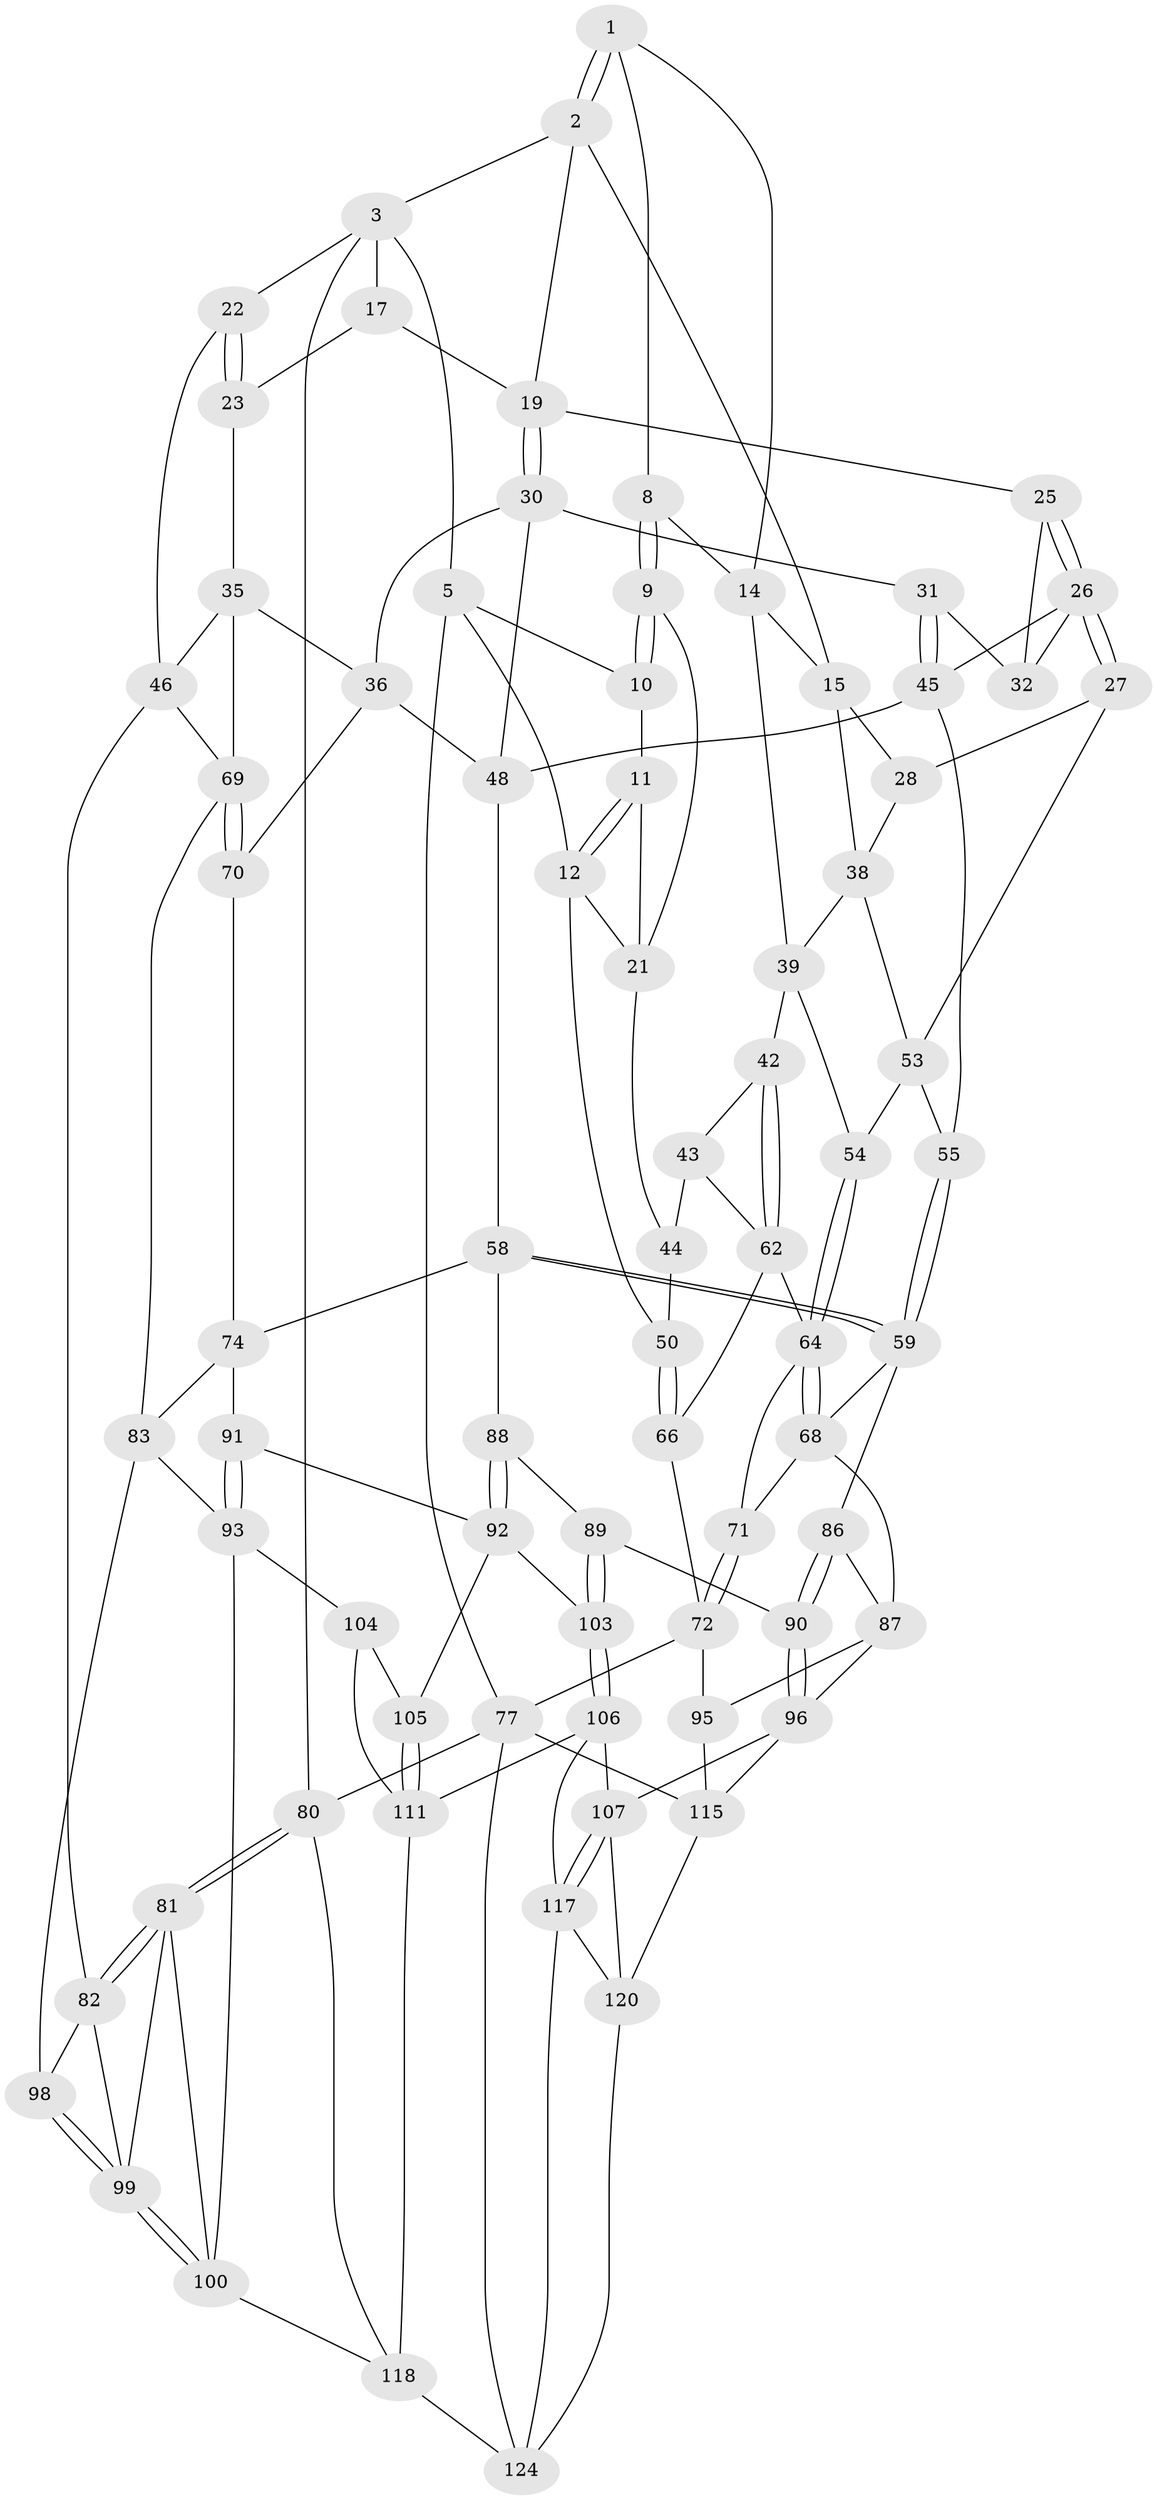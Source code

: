 // original degree distribution, {3: 0.015873015873015872, 5: 0.5396825396825397, 4: 0.23015873015873015, 6: 0.21428571428571427}
// Generated by graph-tools (version 1.1) at 2025/42/03/06/25 10:42:27]
// undirected, 77 vertices, 168 edges
graph export_dot {
graph [start="1"]
  node [color=gray90,style=filled];
  1 [pos="+0.27798521682200383+0",super="+7"];
  2 [pos="+0.6431619509567875+0",super="+16"];
  3 [pos="+0.8837477600829788+0",super="+4"];
  5 [pos="+0+0",super="+6"];
  8 [pos="+0.19936819971486008+0.1534226334267247"];
  9 [pos="+0.19213417903408042+0.1525859889574822"];
  10 [pos="+0.10790176287485007+0"];
  11 [pos="+0.06656250885654869+0.09376099087809793"];
  12 [pos="+0+0.10311830843685926",super="+13"];
  14 [pos="+0.3893365705602167+0.12026273389914291",super="+34"];
  15 [pos="+0.41533863816936145+0.138495723735668",super="+29"];
  17 [pos="+0.8649464815281882+0.08833261437192776",super="+18"];
  19 [pos="+0.6966394017101759+0.1065156784178712",super="+20"];
  21 [pos="+0.1320108157614298+0.16566608865130822",super="+40"];
  22 [pos="+1+0.27544690051760495"];
  23 [pos="+0.8963843229297874+0.12529438606380894",super="+24"];
  25 [pos="+0.6115854691585252+0.1334142245205665"];
  26 [pos="+0.4442755010147546+0.21044714388606606",super="+33"];
  27 [pos="+0.4380416300941776+0.20992935731179624"];
  28 [pos="+0.43374256269180134+0.2059631480574766"];
  30 [pos="+0.6721679620016099+0.2417528279093185",super="+37"];
  31 [pos="+0.6120808869722236+0.23524650661564805"];
  32 [pos="+0.6056239969022827+0.16185516596876945"];
  35 [pos="+0.8312333684734451+0.33213236667257356",super="+47"];
  36 [pos="+0.8043456919107494+0.33727238923335723",super="+60"];
  38 [pos="+0.24300753240528575+0.2408329618659074",super="+52"];
  39 [pos="+0.24140186474295308+0.240669298417771",super="+41"];
  42 [pos="+0.16001736614387224+0.3389379234035948"];
  43 [pos="+0.1331620503043889+0.33190073187451313",super="+61"];
  44 [pos="+0.08687396772889104+0.22394172159661638",super="+51"];
  45 [pos="+0.5686288031823392+0.26892593101251383",super="+49"];
  46 [pos="+1+0.30391870619044814",super="+78"];
  48 [pos="+0.6897556681762804+0.3193287388287868",super="+57"];
  50 [pos="+0+0.34441900090390704"];
  53 [pos="+0.32754155414528835+0.3765375469659721",super="+56"];
  54 [pos="+0.2499252014722392+0.38772039755059656"];
  55 [pos="+0.48688948766200374+0.46919186810327973"];
  58 [pos="+0.5270468057487988+0.5167517884344072",super="+76"];
  59 [pos="+0.49147086024659825+0.4868304636077862",super="+67"];
  62 [pos="+0.1165352512343264+0.5067359395972206",super="+63"];
  64 [pos="+0.22297641596807408+0.5187033543688536",super="+65"];
  66 [pos="+0+0.43291952506274467"];
  68 [pos="+0.2644855820329742+0.5483268626599285",super="+85"];
  69 [pos="+0.8263206852694168+0.5717813161914944",super="+79"];
  70 [pos="+0.7793543674868971+0.5590295142433247"];
  71 [pos="+0.030601390771517887+0.6587260680134621"];
  72 [pos="+0+0.7345264516384935",super="+73"];
  74 [pos="+0.6954816008047773+0.6073551598691624",super="+75"];
  77 [pos="+0+1",super="+123"];
  80 [pos="+1+1"];
  81 [pos="+1+1",super="+113"];
  82 [pos="+1+0.7126966892303226",super="+97"];
  83 [pos="+0.8330301331776375+0.6329181662943066",super="+84"];
  86 [pos="+0.32276074683218264+0.6193228915063574"];
  87 [pos="+0.23066416757736283+0.6936232163825197",super="+94"];
  88 [pos="+0.45236984463054786+0.6956850191446955"];
  89 [pos="+0.43902384751536255+0.7105816465521817"];
  90 [pos="+0.36296411642761434+0.7416459377109159"];
  91 [pos="+0.6236184489331201+0.721050544938721"];
  92 [pos="+0.5915698638762181+0.738812939775955",super="+102"];
  93 [pos="+0.674312775830588+0.7406844804387338",super="+101"];
  95 [pos="+0.10897118464728316+0.8095025915509503"];
  96 [pos="+0.35039460437961767+0.7648766387156748",super="+109"];
  98 [pos="+0.8543975810939315+0.673310405587402"];
  99 [pos="+0.7946779325379557+0.800643802488188",super="+110"];
  100 [pos="+0.7547886618728872+0.828761456359145",super="+114"];
  103 [pos="+0.5227133575119587+0.8016914870871926"];
  104 [pos="+0.7052377278923413+0.8247159914131177"];
  105 [pos="+0.6255259727808012+0.8935941662184834"];
  106 [pos="+0.5194494093588237+0.8058862461265692",super="+112"];
  107 [pos="+0.4736752398481099+0.849314309809422",super="+108"];
  111 [pos="+0.6205800612435524+0.9028288578582467",super="+119"];
  115 [pos="+0.226120311510154+0.8664623373238372",super="+116"];
  117 [pos="+0.5713297098678815+0.9404984570921905",super="+122"];
  118 [pos="+0.8355365993330963+1",super="+125"];
  120 [pos="+0.3994773376583099+0.8885442057418715",super="+121"];
  124 [pos="+0.3721779880709815+1",super="+126"];
  1 -- 2;
  1 -- 2;
  1 -- 8;
  1 -- 14;
  2 -- 3;
  2 -- 19;
  2 -- 15;
  3 -- 17;
  3 -- 80;
  3 -- 5;
  3 -- 22;
  5 -- 77;
  5 -- 10;
  5 -- 12;
  8 -- 9;
  8 -- 9;
  8 -- 14;
  9 -- 10;
  9 -- 10;
  9 -- 21;
  10 -- 11;
  11 -- 12;
  11 -- 12;
  11 -- 21;
  12 -- 21;
  12 -- 50;
  14 -- 15;
  14 -- 39;
  15 -- 28;
  15 -- 38;
  17 -- 23 [weight=2];
  17 -- 19;
  19 -- 30;
  19 -- 30;
  19 -- 25;
  21 -- 44;
  22 -- 23;
  22 -- 23;
  22 -- 46;
  23 -- 35;
  25 -- 26;
  25 -- 26;
  25 -- 32;
  26 -- 27;
  26 -- 27;
  26 -- 32;
  26 -- 45;
  27 -- 28;
  27 -- 53;
  28 -- 38;
  30 -- 31;
  30 -- 48;
  30 -- 36;
  31 -- 32;
  31 -- 45;
  31 -- 45;
  35 -- 36;
  35 -- 69;
  35 -- 46;
  36 -- 70;
  36 -- 48;
  38 -- 39;
  38 -- 53;
  39 -- 42;
  39 -- 54;
  42 -- 43;
  42 -- 62;
  42 -- 62;
  43 -- 44 [weight=2];
  43 -- 62;
  44 -- 50;
  45 -- 48;
  45 -- 55;
  46 -- 82;
  46 -- 69;
  48 -- 58;
  50 -- 66;
  50 -- 66;
  53 -- 54;
  53 -- 55;
  54 -- 64;
  54 -- 64;
  55 -- 59;
  55 -- 59;
  58 -- 59;
  58 -- 59;
  58 -- 88;
  58 -- 74;
  59 -- 68;
  59 -- 86;
  62 -- 66;
  62 -- 64;
  64 -- 68;
  64 -- 68;
  64 -- 71;
  66 -- 72;
  68 -- 87;
  68 -- 71;
  69 -- 70;
  69 -- 70;
  69 -- 83;
  70 -- 74;
  71 -- 72;
  71 -- 72;
  72 -- 95;
  72 -- 77;
  74 -- 83;
  74 -- 91;
  77 -- 80;
  77 -- 124;
  77 -- 115;
  80 -- 81;
  80 -- 81;
  80 -- 118;
  81 -- 82;
  81 -- 82;
  81 -- 99;
  81 -- 100;
  82 -- 98;
  82 -- 99;
  83 -- 98;
  83 -- 93;
  86 -- 87;
  86 -- 90;
  86 -- 90;
  87 -- 96;
  87 -- 95;
  88 -- 89;
  88 -- 92;
  88 -- 92;
  89 -- 90;
  89 -- 103;
  89 -- 103;
  90 -- 96;
  90 -- 96;
  91 -- 92;
  91 -- 93;
  91 -- 93;
  92 -- 105;
  92 -- 103;
  93 -- 104;
  93 -- 100;
  95 -- 115;
  96 -- 115;
  96 -- 107;
  98 -- 99;
  98 -- 99;
  99 -- 100;
  99 -- 100;
  100 -- 118;
  103 -- 106;
  103 -- 106;
  104 -- 105;
  104 -- 111;
  105 -- 111;
  105 -- 111;
  106 -- 107;
  106 -- 117;
  106 -- 111;
  107 -- 117;
  107 -- 117;
  107 -- 120;
  111 -- 118;
  115 -- 120;
  117 -- 120;
  117 -- 124;
  118 -- 124;
  120 -- 124;
}
